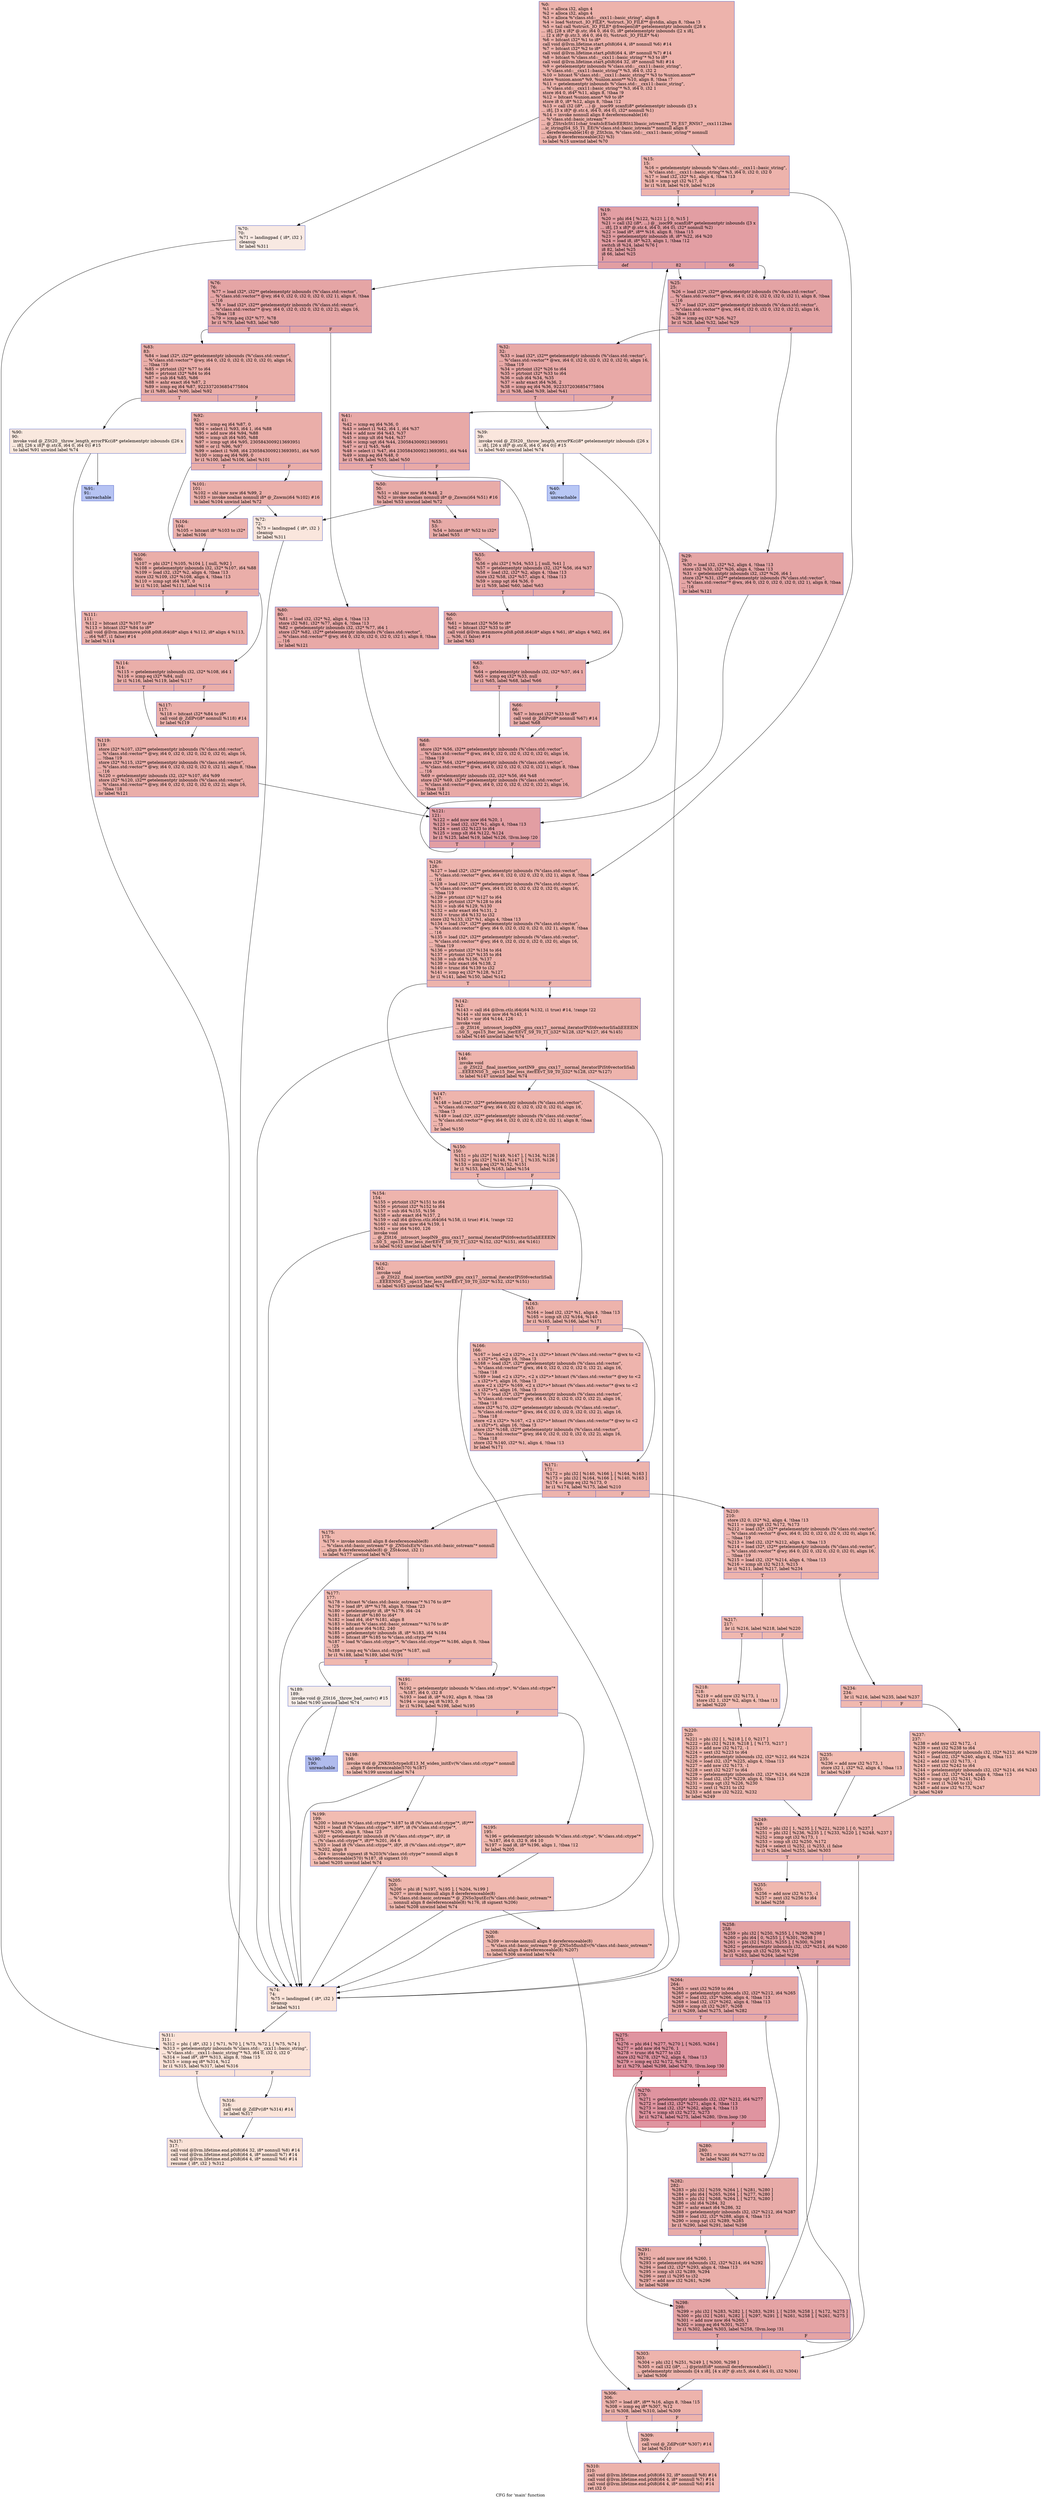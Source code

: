 digraph "CFG for 'main' function" {
	label="CFG for 'main' function";

	Node0x562e4b6e12e0 [shape=record,color="#3d50c3ff", style=filled, fillcolor="#d6524470",label="{%0:\l  %1 = alloca i32, align 4\l  %2 = alloca i32, align 4\l  %3 = alloca %\"class.std::__cxx11::basic_string\", align 8\l  %4 = load %struct._IO_FILE*, %struct._IO_FILE** @stdin, align 8, !tbaa !3\l  %5 = tail call %struct._IO_FILE* @freopen(i8* getelementptr inbounds ([28 x\l... i8], [28 x i8]* @.str, i64 0, i64 0), i8* getelementptr inbounds ([2 x i8],\l... [2 x i8]* @.str.3, i64 0, i64 0), %struct._IO_FILE* %4)\l  %6 = bitcast i32* %1 to i8*\l  call void @llvm.lifetime.start.p0i8(i64 4, i8* nonnull %6) #14\l  %7 = bitcast i32* %2 to i8*\l  call void @llvm.lifetime.start.p0i8(i64 4, i8* nonnull %7) #14\l  %8 = bitcast %\"class.std::__cxx11::basic_string\"* %3 to i8*\l  call void @llvm.lifetime.start.p0i8(i64 32, i8* nonnull %8) #14\l  %9 = getelementptr inbounds %\"class.std::__cxx11::basic_string\",\l... %\"class.std::__cxx11::basic_string\"* %3, i64 0, i32 2\l  %10 = bitcast %\"class.std::__cxx11::basic_string\"* %3 to %union.anon**\l  store %union.anon* %9, %union.anon** %10, align 8, !tbaa !7\l  %11 = getelementptr inbounds %\"class.std::__cxx11::basic_string\",\l... %\"class.std::__cxx11::basic_string\"* %3, i64 0, i32 1\l  store i64 0, i64* %11, align 8, !tbaa !9\l  %12 = bitcast %union.anon* %9 to i8*\l  store i8 0, i8* %12, align 8, !tbaa !12\l  %13 = call i32 (i8*, ...) @__isoc99_scanf(i8* getelementptr inbounds ([3 x\l... i8], [3 x i8]* @.str.4, i64 0, i64 0), i32* nonnull %1)\l  %14 = invoke nonnull align 8 dereferenceable(16)\l... %\"class.std::basic_istream\"*\l... @_ZStrsIcSt11char_traitsIcESaIcEERSt13basic_istreamIT_T0_ES7_RNSt7__cxx1112bas\l...ic_stringIS4_S5_T1_EE(%\"class.std::basic_istream\"* nonnull align 8\l... dereferenceable(16) @_ZSt3cin, %\"class.std::__cxx11::basic_string\"* nonnull\l... align 8 dereferenceable(32) %3)\l          to label %15 unwind label %70\l}"];
	Node0x562e4b6e12e0 -> Node0x562e4b6e3330;
	Node0x562e4b6e12e0 -> Node0x562e4b6e33c0;
	Node0x562e4b6e3330 [shape=record,color="#3d50c3ff", style=filled, fillcolor="#d6524470",label="{%15:\l15:                                               \l  %16 = getelementptr inbounds %\"class.std::__cxx11::basic_string\",\l... %\"class.std::__cxx11::basic_string\"* %3, i64 0, i32 0, i32 0\l  %17 = load i32, i32* %1, align 4, !tbaa !13\l  %18 = icmp sgt i32 %17, 0\l  br i1 %18, label %19, label %126\l|{<s0>T|<s1>F}}"];
	Node0x562e4b6e3330:s0 -> Node0x562e4b6e3810;
	Node0x562e4b6e3330:s1 -> Node0x562e4b6e38a0;
	Node0x562e4b6e3810 [shape=record,color="#3d50c3ff", style=filled, fillcolor="#be242e70",label="{%19:\l19:                                               \l  %20 = phi i64 [ %122, %121 ], [ 0, %15 ]\l  %21 = call i32 (i8*, ...) @__isoc99_scanf(i8* getelementptr inbounds ([3 x\l... i8], [3 x i8]* @.str.4, i64 0, i64 0), i32* nonnull %2)\l  %22 = load i8*, i8** %16, align 8, !tbaa !15\l  %23 = getelementptr inbounds i8, i8* %22, i64 %20\l  %24 = load i8, i8* %23, align 1, !tbaa !12\l  switch i8 %24, label %76 [\l    i8 82, label %25\l    i8 66, label %25\l  ]\l|{<s0>def|<s1>82|<s2>66}}"];
	Node0x562e4b6e3810:s0 -> Node0x562e4b6e44f0;
	Node0x562e4b6e3810:s1 -> Node0x562e4b6e45b0;
	Node0x562e4b6e3810:s2 -> Node0x562e4b6e45b0;
	Node0x562e4b6e45b0 [shape=record,color="#3d50c3ff", style=filled, fillcolor="#c32e3170",label="{%25:\l25:                                               \l  %26 = load i32*, i32** getelementptr inbounds (%\"class.std::vector\",\l... %\"class.std::vector\"* @wx, i64 0, i32 0, i32 0, i32 0, i32 1), align 8, !tbaa\l... !16\l  %27 = load i32*, i32** getelementptr inbounds (%\"class.std::vector\",\l... %\"class.std::vector\"* @wx, i64 0, i32 0, i32 0, i32 0, i32 2), align 16,\l... !tbaa !18\l  %28 = icmp eq i32* %26, %27\l  br i1 %28, label %32, label %29\l|{<s0>T|<s1>F}}"];
	Node0x562e4b6e45b0:s0 -> Node0x562e4b6e4ce0;
	Node0x562e4b6e45b0:s1 -> Node0x562e4b6e4d70;
	Node0x562e4b6e4d70 [shape=record,color="#3d50c3ff", style=filled, fillcolor="#c5333470",label="{%29:\l29:                                               \l  %30 = load i32, i32* %2, align 4, !tbaa !13\l  store i32 %30, i32* %26, align 4, !tbaa !13\l  %31 = getelementptr inbounds i32, i32* %26, i64 1\l  store i32* %31, i32** getelementptr inbounds (%\"class.std::vector\",\l... %\"class.std::vector\"* @wx, i64 0, i32 0, i32 0, i32 0, i32 1), align 8, !tbaa\l... !16\l  br label %121\l}"];
	Node0x562e4b6e4d70 -> Node0x562e4b6e3a10;
	Node0x562e4b6e4ce0 [shape=record,color="#3d50c3ff", style=filled, fillcolor="#ca3b3770",label="{%32:\l32:                                               \l  %33 = load i32*, i32** getelementptr inbounds (%\"class.std::vector\",\l... %\"class.std::vector\"* @wx, i64 0, i32 0, i32 0, i32 0, i32 0), align 16,\l... !tbaa !19\l  %34 = ptrtoint i32* %26 to i64\l  %35 = ptrtoint i32* %33 to i64\l  %36 = sub i64 %34, %35\l  %37 = ashr exact i64 %36, 2\l  %38 = icmp eq i64 %36, 9223372036854775804\l  br i1 %38, label %39, label %41\l|{<s0>T|<s1>F}}"];
	Node0x562e4b6e4ce0:s0 -> Node0x562e4b6e6a30;
	Node0x562e4b6e4ce0:s1 -> Node0x562e4b6e6a80;
	Node0x562e4b6e6a30 [shape=record,color="#3d50c3ff", style=filled, fillcolor="#f3c7b170",label="{%39:\l39:                                               \l  invoke void @_ZSt20__throw_length_errorPKc(i8* getelementptr inbounds ([26 x\l... i8], [26 x i8]* @.str.6, i64 0, i64 0)) #15\l          to label %40 unwind label %74\l}"];
	Node0x562e4b6e6a30 -> Node0x562e4b6e6c40;
	Node0x562e4b6e6a30 -> Node0x562e4b6e6c90;
	Node0x562e4b6e6c40 [shape=record,color="#3d50c3ff", style=filled, fillcolor="#5f7fe870",label="{%40:\l40:                                               \l  unreachable\l}"];
	Node0x562e4b6e6a80 [shape=record,color="#3d50c3ff", style=filled, fillcolor="#ca3b3770",label="{%41:\l41:                                               \l  %42 = icmp eq i64 %36, 0\l  %43 = select i1 %42, i64 1, i64 %37\l  %44 = add nsw i64 %43, %37\l  %45 = icmp ult i64 %44, %37\l  %46 = icmp ugt i64 %44, 2305843009213693951\l  %47 = or i1 %45, %46\l  %48 = select i1 %47, i64 2305843009213693951, i64 %44\l  %49 = icmp eq i64 %48, 0\l  br i1 %49, label %55, label %50\l|{<s0>T|<s1>F}}"];
	Node0x562e4b6e6a80:s0 -> Node0x562e4b6e73f0;
	Node0x562e4b6e6a80:s1 -> Node0x562e4b6e7440;
	Node0x562e4b6e7440 [shape=record,color="#3d50c3ff", style=filled, fillcolor="#cc403a70",label="{%50:\l50:                                               \l  %51 = shl nuw nsw i64 %48, 2\l  %52 = invoke noalias nonnull i8* @_Znwm(i64 %51) #16\l          to label %53 unwind label %72\l}"];
	Node0x562e4b6e7440 -> Node0x562e4b6e75d0;
	Node0x562e4b6e7440 -> Node0x562e4b6e7620;
	Node0x562e4b6e75d0 [shape=record,color="#3d50c3ff", style=filled, fillcolor="#cc403a70",label="{%53:\l53:                                               \l  %54 = bitcast i8* %52 to i32*\l  br label %55\l}"];
	Node0x562e4b6e75d0 -> Node0x562e4b6e73f0;
	Node0x562e4b6e73f0 [shape=record,color="#3d50c3ff", style=filled, fillcolor="#ca3b3770",label="{%55:\l55:                                               \l  %56 = phi i32* [ %54, %53 ], [ null, %41 ]\l  %57 = getelementptr inbounds i32, i32* %56, i64 %37\l  %58 = load i32, i32* %2, align 4, !tbaa !13\l  store i32 %58, i32* %57, align 4, !tbaa !13\l  %59 = icmp sgt i64 %36, 0\l  br i1 %59, label %60, label %63\l|{<s0>T|<s1>F}}"];
	Node0x562e4b6e73f0:s0 -> Node0x562e4b6e7c50;
	Node0x562e4b6e73f0:s1 -> Node0x562e4b6e7ca0;
	Node0x562e4b6e7c50 [shape=record,color="#3d50c3ff", style=filled, fillcolor="#cc403a70",label="{%60:\l60:                                               \l  %61 = bitcast i32* %56 to i8*\l  %62 = bitcast i32* %33 to i8*\l  call void @llvm.memmove.p0i8.p0i8.i64(i8* align 4 %61, i8* align 4 %62, i64\l... %36, i1 false) #14\l  br label %63\l}"];
	Node0x562e4b6e7c50 -> Node0x562e4b6e7ca0;
	Node0x562e4b6e7ca0 [shape=record,color="#3d50c3ff", style=filled, fillcolor="#ca3b3770",label="{%63:\l63:                                               \l  %64 = getelementptr inbounds i32, i32* %57, i64 1\l  %65 = icmp eq i32* %33, null\l  br i1 %65, label %68, label %66\l|{<s0>T|<s1>F}}"];
	Node0x562e4b6e7ca0:s0 -> Node0x562e4b6e8360;
	Node0x562e4b6e7ca0:s1 -> Node0x562e4b6e83b0;
	Node0x562e4b6e83b0 [shape=record,color="#3d50c3ff", style=filled, fillcolor="#cc403a70",label="{%66:\l66:                                               \l  %67 = bitcast i32* %33 to i8*\l  call void @_ZdlPv(i8* nonnull %67) #14\l  br label %68\l}"];
	Node0x562e4b6e83b0 -> Node0x562e4b6e8360;
	Node0x562e4b6e8360 [shape=record,color="#3d50c3ff", style=filled, fillcolor="#ca3b3770",label="{%68:\l68:                                               \l  store i32* %56, i32** getelementptr inbounds (%\"class.std::vector\",\l... %\"class.std::vector\"* @wx, i64 0, i32 0, i32 0, i32 0, i32 0), align 16,\l... !tbaa !19\l  store i32* %64, i32** getelementptr inbounds (%\"class.std::vector\",\l... %\"class.std::vector\"* @wx, i64 0, i32 0, i32 0, i32 0, i32 1), align 8, !tbaa\l... !16\l  %69 = getelementptr inbounds i32, i32* %56, i64 %48\l  store i32* %69, i32** getelementptr inbounds (%\"class.std::vector\",\l... %\"class.std::vector\"* @wx, i64 0, i32 0, i32 0, i32 0, i32 2), align 16,\l... !tbaa !18\l  br label %121\l}"];
	Node0x562e4b6e8360 -> Node0x562e4b6e3a10;
	Node0x562e4b6e33c0 [shape=record,color="#3d50c3ff", style=filled, fillcolor="#efcebd70",label="{%70:\l70:                                               \l  %71 = landingpad \{ i8*, i32 \}\l          cleanup\l  br label %311\l}"];
	Node0x562e4b6e33c0 -> Node0x562e4b6e8fe0;
	Node0x562e4b6e7620 [shape=record,color="#3d50c3ff", style=filled, fillcolor="#f3c7b170",label="{%72:\l72:                                               \l  %73 = landingpad \{ i8*, i32 \}\l          cleanup\l  br label %311\l}"];
	Node0x562e4b6e7620 -> Node0x562e4b6e8fe0;
	Node0x562e4b6e6c90 [shape=record,color="#3d50c3ff", style=filled, fillcolor="#f6bfa670",label="{%74:\l74:                                               \l  %75 = landingpad \{ i8*, i32 \}\l          cleanup\l  br label %311\l}"];
	Node0x562e4b6e6c90 -> Node0x562e4b6e8fe0;
	Node0x562e4b6e44f0 [shape=record,color="#3d50c3ff", style=filled, fillcolor="#c5333470",label="{%76:\l76:                                               \l  %77 = load i32*, i32** getelementptr inbounds (%\"class.std::vector\",\l... %\"class.std::vector\"* @wy, i64 0, i32 0, i32 0, i32 0, i32 1), align 8, !tbaa\l... !16\l  %78 = load i32*, i32** getelementptr inbounds (%\"class.std::vector\",\l... %\"class.std::vector\"* @wy, i64 0, i32 0, i32 0, i32 0, i32 2), align 16,\l... !tbaa !18\l  %79 = icmp eq i32* %77, %78\l  br i1 %79, label %83, label %80\l|{<s0>T|<s1>F}}"];
	Node0x562e4b6e44f0:s0 -> Node0x562e4b6e95b0;
	Node0x562e4b6e44f0:s1 -> Node0x562e4b6e9600;
	Node0x562e4b6e9600 [shape=record,color="#3d50c3ff", style=filled, fillcolor="#ca3b3770",label="{%80:\l80:                                               \l  %81 = load i32, i32* %2, align 4, !tbaa !13\l  store i32 %81, i32* %77, align 4, !tbaa !13\l  %82 = getelementptr inbounds i32, i32* %77, i64 1\l  store i32* %82, i32** getelementptr inbounds (%\"class.std::vector\",\l... %\"class.std::vector\"* @wy, i64 0, i32 0, i32 0, i32 0, i32 1), align 8, !tbaa\l... !16\l  br label %121\l}"];
	Node0x562e4b6e9600 -> Node0x562e4b6e3a10;
	Node0x562e4b6e95b0 [shape=record,color="#3d50c3ff", style=filled, fillcolor="#d0473d70",label="{%83:\l83:                                               \l  %84 = load i32*, i32** getelementptr inbounds (%\"class.std::vector\",\l... %\"class.std::vector\"* @wy, i64 0, i32 0, i32 0, i32 0, i32 0), align 16,\l... !tbaa !19\l  %85 = ptrtoint i32* %77 to i64\l  %86 = ptrtoint i32* %84 to i64\l  %87 = sub i64 %85, %86\l  %88 = ashr exact i64 %87, 2\l  %89 = icmp eq i64 %87, 9223372036854775804\l  br i1 %89, label %90, label %92\l|{<s0>T|<s1>F}}"];
	Node0x562e4b6e95b0:s0 -> Node0x562e4b6e9db0;
	Node0x562e4b6e95b0:s1 -> Node0x562e4b6e9e00;
	Node0x562e4b6e9db0 [shape=record,color="#3d50c3ff", style=filled, fillcolor="#f2cab570",label="{%90:\l90:                                               \l  invoke void @_ZSt20__throw_length_errorPKc(i8* getelementptr inbounds ([26 x\l... i8], [26 x i8]* @.str.6, i64 0, i64 0)) #15\l          to label %91 unwind label %74\l}"];
	Node0x562e4b6e9db0 -> Node0x562e4b6e9f00;
	Node0x562e4b6e9db0 -> Node0x562e4b6e6c90;
	Node0x562e4b6e9f00 [shape=record,color="#3d50c3ff", style=filled, fillcolor="#5977e370",label="{%91:\l91:                                               \l  unreachable\l}"];
	Node0x562e4b6e9e00 [shape=record,color="#3d50c3ff", style=filled, fillcolor="#d0473d70",label="{%92:\l92:                                               \l  %93 = icmp eq i64 %87, 0\l  %94 = select i1 %93, i64 1, i64 %88\l  %95 = add nsw i64 %94, %88\l  %96 = icmp ult i64 %95, %88\l  %97 = icmp ugt i64 %95, 2305843009213693951\l  %98 = or i1 %96, %97\l  %99 = select i1 %98, i64 2305843009213693951, i64 %95\l  %100 = icmp eq i64 %99, 0\l  br i1 %100, label %106, label %101\l|{<s0>T|<s1>F}}"];
	Node0x562e4b6e9e00:s0 -> Node0x562e4b6ea500;
	Node0x562e4b6e9e00:s1 -> Node0x562e4b6ea550;
	Node0x562e4b6ea550 [shape=record,color="#3d50c3ff", style=filled, fillcolor="#d24b4070",label="{%101:\l101:                                              \l  %102 = shl nuw nsw i64 %99, 2\l  %103 = invoke noalias nonnull i8* @_Znwm(i64 %102) #16\l          to label %104 unwind label %72\l}"];
	Node0x562e4b6ea550 -> Node0x562e4b6ea6e0;
	Node0x562e4b6ea550 -> Node0x562e4b6e7620;
	Node0x562e4b6ea6e0 [shape=record,color="#3d50c3ff", style=filled, fillcolor="#d24b4070",label="{%104:\l104:                                              \l  %105 = bitcast i8* %103 to i32*\l  br label %106\l}"];
	Node0x562e4b6ea6e0 -> Node0x562e4b6ea500;
	Node0x562e4b6ea500 [shape=record,color="#3d50c3ff", style=filled, fillcolor="#d0473d70",label="{%106:\l106:                                              \l  %107 = phi i32* [ %105, %104 ], [ null, %92 ]\l  %108 = getelementptr inbounds i32, i32* %107, i64 %88\l  %109 = load i32, i32* %2, align 4, !tbaa !13\l  store i32 %109, i32* %108, align 4, !tbaa !13\l  %110 = icmp sgt i64 %87, 0\l  br i1 %110, label %111, label %114\l|{<s0>T|<s1>F}}"];
	Node0x562e4b6ea500:s0 -> Node0x562e4b6eab60;
	Node0x562e4b6ea500:s1 -> Node0x562e4b6eabb0;
	Node0x562e4b6eab60 [shape=record,color="#3d50c3ff", style=filled, fillcolor="#d24b4070",label="{%111:\l111:                                              \l  %112 = bitcast i32* %107 to i8*\l  %113 = bitcast i32* %84 to i8*\l  call void @llvm.memmove.p0i8.p0i8.i64(i8* align 4 %112, i8* align 4 %113,\l... i64 %87, i1 false) #14\l  br label %114\l}"];
	Node0x562e4b6eab60 -> Node0x562e4b6eabb0;
	Node0x562e4b6eabb0 [shape=record,color="#3d50c3ff", style=filled, fillcolor="#d0473d70",label="{%114:\l114:                                              \l  %115 = getelementptr inbounds i32, i32* %108, i64 1\l  %116 = icmp eq i32* %84, null\l  br i1 %116, label %119, label %117\l|{<s0>T|<s1>F}}"];
	Node0x562e4b6eabb0:s0 -> Node0x562e4b6eb0c0;
	Node0x562e4b6eabb0:s1 -> Node0x562e4b6eb110;
	Node0x562e4b6eb110 [shape=record,color="#3d50c3ff", style=filled, fillcolor="#d24b4070",label="{%117:\l117:                                              \l  %118 = bitcast i32* %84 to i8*\l  call void @_ZdlPv(i8* nonnull %118) #14\l  br label %119\l}"];
	Node0x562e4b6eb110 -> Node0x562e4b6eb0c0;
	Node0x562e4b6eb0c0 [shape=record,color="#3d50c3ff", style=filled, fillcolor="#d0473d70",label="{%119:\l119:                                              \l  store i32* %107, i32** getelementptr inbounds (%\"class.std::vector\",\l... %\"class.std::vector\"* @wy, i64 0, i32 0, i32 0, i32 0, i32 0), align 16,\l... !tbaa !19\l  store i32* %115, i32** getelementptr inbounds (%\"class.std::vector\",\l... %\"class.std::vector\"* @wy, i64 0, i32 0, i32 0, i32 0, i32 1), align 8, !tbaa\l... !16\l  %120 = getelementptr inbounds i32, i32* %107, i64 %99\l  store i32* %120, i32** getelementptr inbounds (%\"class.std::vector\",\l... %\"class.std::vector\"* @wy, i64 0, i32 0, i32 0, i32 0, i32 2), align 16,\l... !tbaa !18\l  br label %121\l}"];
	Node0x562e4b6eb0c0 -> Node0x562e4b6e3a10;
	Node0x562e4b6e3a10 [shape=record,color="#3d50c3ff", style=filled, fillcolor="#be242e70",label="{%121:\l121:                                              \l  %122 = add nuw nsw i64 %20, 1\l  %123 = load i32, i32* %1, align 4, !tbaa !13\l  %124 = sext i32 %123 to i64\l  %125 = icmp slt i64 %122, %124\l  br i1 %125, label %19, label %126, !llvm.loop !20\l|{<s0>T|<s1>F}}"];
	Node0x562e4b6e3a10:s0 -> Node0x562e4b6e3810;
	Node0x562e4b6e3a10:s1 -> Node0x562e4b6e38a0;
	Node0x562e4b6e38a0 [shape=record,color="#3d50c3ff", style=filled, fillcolor="#d6524470",label="{%126:\l126:                                              \l  %127 = load i32*, i32** getelementptr inbounds (%\"class.std::vector\",\l... %\"class.std::vector\"* @wx, i64 0, i32 0, i32 0, i32 0, i32 1), align 8, !tbaa\l... !16\l  %128 = load i32*, i32** getelementptr inbounds (%\"class.std::vector\",\l... %\"class.std::vector\"* @wx, i64 0, i32 0, i32 0, i32 0, i32 0), align 16,\l... !tbaa !19\l  %129 = ptrtoint i32* %127 to i64\l  %130 = ptrtoint i32* %128 to i64\l  %131 = sub i64 %129, %130\l  %132 = ashr exact i64 %131, 2\l  %133 = trunc i64 %132 to i32\l  store i32 %133, i32* %1, align 4, !tbaa !13\l  %134 = load i32*, i32** getelementptr inbounds (%\"class.std::vector\",\l... %\"class.std::vector\"* @wy, i64 0, i32 0, i32 0, i32 0, i32 1), align 8, !tbaa\l... !16\l  %135 = load i32*, i32** getelementptr inbounds (%\"class.std::vector\",\l... %\"class.std::vector\"* @wy, i64 0, i32 0, i32 0, i32 0, i32 0), align 16,\l... !tbaa !19\l  %136 = ptrtoint i32* %134 to i64\l  %137 = ptrtoint i32* %135 to i64\l  %138 = sub i64 %136, %137\l  %139 = lshr exact i64 %138, 2\l  %140 = trunc i64 %139 to i32\l  %141 = icmp eq i32* %128, %127\l  br i1 %141, label %150, label %142\l|{<s0>T|<s1>F}}"];
	Node0x562e4b6e38a0:s0 -> Node0x562e4b6ec9a0;
	Node0x562e4b6e38a0:s1 -> Node0x562e4b6ec9f0;
	Node0x562e4b6ec9f0 [shape=record,color="#3d50c3ff", style=filled, fillcolor="#d8564670",label="{%142:\l142:                                              \l  %143 = call i64 @llvm.ctlz.i64(i64 %132, i1 true) #14, !range !22\l  %144 = shl nuw nsw i64 %143, 1\l  %145 = xor i64 %144, 126\l  invoke void\l... @_ZSt16__introsort_loopIN9__gnu_cxx17__normal_iteratorIPiSt6vectorIiSaIiEEEElN\l...S0_5__ops15_Iter_less_iterEEvT_S9_T0_T1_(i32* %128, i32* %127, i64 %145)\l          to label %146 unwind label %74\l}"];
	Node0x562e4b6ec9f0 -> Node0x562e4b6ecf70;
	Node0x562e4b6ec9f0 -> Node0x562e4b6e6c90;
	Node0x562e4b6ecf70 [shape=record,color="#3d50c3ff", style=filled, fillcolor="#d8564670",label="{%146:\l146:                                              \l  invoke void\l... @_ZSt22__final_insertion_sortIN9__gnu_cxx17__normal_iteratorIPiSt6vectorIiSaIi\l...EEEENS0_5__ops15_Iter_less_iterEEvT_S9_T0_(i32* %128, i32* %127)\l          to label %147 unwind label %74\l}"];
	Node0x562e4b6ecf70 -> Node0x562e4b6ed2f0;
	Node0x562e4b6ecf70 -> Node0x562e4b6e6c90;
	Node0x562e4b6ed2f0 [shape=record,color="#3d50c3ff", style=filled, fillcolor="#d8564670",label="{%147:\l147:                                              \l  %148 = load i32*, i32** getelementptr inbounds (%\"class.std::vector\",\l... %\"class.std::vector\"* @wy, i64 0, i32 0, i32 0, i32 0, i32 0), align 16,\l... !tbaa !3\l  %149 = load i32*, i32** getelementptr inbounds (%\"class.std::vector\",\l... %\"class.std::vector\"* @wy, i64 0, i32 0, i32 0, i32 0, i32 1), align 8, !tbaa\l... !3\l  br label %150\l}"];
	Node0x562e4b6ed2f0 -> Node0x562e4b6ec9a0;
	Node0x562e4b6ec9a0 [shape=record,color="#3d50c3ff", style=filled, fillcolor="#d6524470",label="{%150:\l150:                                              \l  %151 = phi i32* [ %149, %147 ], [ %134, %126 ]\l  %152 = phi i32* [ %148, %147 ], [ %135, %126 ]\l  %153 = icmp eq i32* %152, %151\l  br i1 %153, label %163, label %154\l|{<s0>T|<s1>F}}"];
	Node0x562e4b6ec9a0:s0 -> Node0x562e4b6edf80;
	Node0x562e4b6ec9a0:s1 -> Node0x562e4b6edfd0;
	Node0x562e4b6edfd0 [shape=record,color="#3d50c3ff", style=filled, fillcolor="#d8564670",label="{%154:\l154:                                              \l  %155 = ptrtoint i32* %151 to i64\l  %156 = ptrtoint i32* %152 to i64\l  %157 = sub i64 %155, %156\l  %158 = ashr exact i64 %157, 2\l  %159 = call i64 @llvm.ctlz.i64(i64 %158, i1 true) #14, !range !22\l  %160 = shl nuw nsw i64 %159, 1\l  %161 = xor i64 %160, 126\l  invoke void\l... @_ZSt16__introsort_loopIN9__gnu_cxx17__normal_iteratorIPiSt6vectorIiSaIiEEEElN\l...S0_5__ops15_Iter_less_iterEEvT_S9_T0_T1_(i32* %152, i32* %151, i64 %161)\l          to label %162 unwind label %74\l}"];
	Node0x562e4b6edfd0 -> Node0x562e4b6eeb30;
	Node0x562e4b6edfd0 -> Node0x562e4b6e6c90;
	Node0x562e4b6eeb30 [shape=record,color="#3d50c3ff", style=filled, fillcolor="#d8564670",label="{%162:\l162:                                              \l  invoke void\l... @_ZSt22__final_insertion_sortIN9__gnu_cxx17__normal_iteratorIPiSt6vectorIiSaIi\l...EEEENS0_5__ops15_Iter_less_iterEEvT_S9_T0_(i32* %152, i32* %151)\l          to label %163 unwind label %74\l}"];
	Node0x562e4b6eeb30 -> Node0x562e4b6edf80;
	Node0x562e4b6eeb30 -> Node0x562e4b6e6c90;
	Node0x562e4b6edf80 [shape=record,color="#3d50c3ff", style=filled, fillcolor="#d6524470",label="{%163:\l163:                                              \l  %164 = load i32, i32* %1, align 4, !tbaa !13\l  %165 = icmp slt i32 %164, %140\l  br i1 %165, label %166, label %171\l|{<s0>T|<s1>F}}"];
	Node0x562e4b6edf80:s0 -> Node0x562e4b6eeff0;
	Node0x562e4b6edf80:s1 -> Node0x562e4b6ef040;
	Node0x562e4b6eeff0 [shape=record,color="#3d50c3ff", style=filled, fillcolor="#d8564670",label="{%166:\l166:                                              \l  %167 = load \<2 x i32*\>, \<2 x i32*\>* bitcast (%\"class.std::vector\"* @wx to \<2\l... x i32*\>*), align 16, !tbaa !3\l  %168 = load i32*, i32** getelementptr inbounds (%\"class.std::vector\",\l... %\"class.std::vector\"* @wx, i64 0, i32 0, i32 0, i32 0, i32 2), align 16,\l... !tbaa !18\l  %169 = load \<2 x i32*\>, \<2 x i32*\>* bitcast (%\"class.std::vector\"* @wy to \<2\l... x i32*\>*), align 16, !tbaa !3\l  store \<2 x i32*\> %169, \<2 x i32*\>* bitcast (%\"class.std::vector\"* @wx to \<2\l... x i32*\>*), align 16, !tbaa !3\l  %170 = load i32*, i32** getelementptr inbounds (%\"class.std::vector\",\l... %\"class.std::vector\"* @wy, i64 0, i32 0, i32 0, i32 0, i32 2), align 16,\l... !tbaa !18\l  store i32* %170, i32** getelementptr inbounds (%\"class.std::vector\",\l... %\"class.std::vector\"* @wx, i64 0, i32 0, i32 0, i32 0, i32 2), align 16,\l... !tbaa !18\l  store \<2 x i32*\> %167, \<2 x i32*\>* bitcast (%\"class.std::vector\"* @wy to \<2\l... x i32*\>*), align 16, !tbaa !3\l  store i32* %168, i32** getelementptr inbounds (%\"class.std::vector\",\l... %\"class.std::vector\"* @wy, i64 0, i32 0, i32 0, i32 0, i32 2), align 16,\l... !tbaa !18\l  store i32 %140, i32* %1, align 4, !tbaa !13\l  br label %171\l}"];
	Node0x562e4b6eeff0 -> Node0x562e4b6ef040;
	Node0x562e4b6ef040 [shape=record,color="#3d50c3ff", style=filled, fillcolor="#d6524470",label="{%171:\l171:                                              \l  %172 = phi i32 [ %140, %166 ], [ %164, %163 ]\l  %173 = phi i32 [ %164, %166 ], [ %140, %163 ]\l  %174 = icmp eq i32 %173, 0\l  br i1 %174, label %175, label %210\l|{<s0>T|<s1>F}}"];
	Node0x562e4b6ef040:s0 -> Node0x562e4b6e0540;
	Node0x562e4b6ef040:s1 -> Node0x562e4b6e0590;
	Node0x562e4b6e0540 [shape=record,color="#3d50c3ff", style=filled, fillcolor="#dc5d4a70",label="{%175:\l175:                                              \l  %176 = invoke nonnull align 8 dereferenceable(8)\l... %\"class.std::basic_ostream\"* @_ZNSolsEi(%\"class.std::basic_ostream\"* nonnull\l... align 8 dereferenceable(8) @_ZSt4cout, i32 1)\l          to label %177 unwind label %74\l}"];
	Node0x562e4b6e0540 -> Node0x562e4b6e06e0;
	Node0x562e4b6e0540 -> Node0x562e4b6e6c90;
	Node0x562e4b6e06e0 [shape=record,color="#3d50c3ff", style=filled, fillcolor="#dc5d4a70",label="{%177:\l177:                                              \l  %178 = bitcast %\"class.std::basic_ostream\"* %176 to i8**\l  %179 = load i8*, i8** %178, align 8, !tbaa !23\l  %180 = getelementptr i8, i8* %179, i64 -24\l  %181 = bitcast i8* %180 to i64*\l  %182 = load i64, i64* %181, align 8\l  %183 = bitcast %\"class.std::basic_ostream\"* %176 to i8*\l  %184 = add nsw i64 %182, 240\l  %185 = getelementptr inbounds i8, i8* %183, i64 %184\l  %186 = bitcast i8* %185 to %\"class.std::ctype\"**\l  %187 = load %\"class.std::ctype\"*, %\"class.std::ctype\"** %186, align 8, !tbaa\l... !25\l  %188 = icmp eq %\"class.std::ctype\"* %187, null\l  br i1 %188, label %189, label %191\l|{<s0>T|<s1>F}}"];
	Node0x562e4b6e06e0:s0 -> Node0x562e4b6f1330;
	Node0x562e4b6e06e0:s1 -> Node0x562e4b6f13c0;
	Node0x562e4b6f1330 [shape=record,color="#3d50c3ff", style=filled, fillcolor="#ead5c970",label="{%189:\l189:                                              \l  invoke void @_ZSt16__throw_bad_castv() #15\l          to label %190 unwind label %74\l}"];
	Node0x562e4b6f1330 -> Node0x562e4b6f1550;
	Node0x562e4b6f1330 -> Node0x562e4b6e6c90;
	Node0x562e4b6f1550 [shape=record,color="#3d50c3ff", style=filled, fillcolor="#4c66d670",label="{%190:\l190:                                              \l  unreachable\l}"];
	Node0x562e4b6f13c0 [shape=record,color="#3d50c3ff", style=filled, fillcolor="#dc5d4a70",label="{%191:\l191:                                              \l  %192 = getelementptr inbounds %\"class.std::ctype\", %\"class.std::ctype\"*\l... %187, i64 0, i32 8\l  %193 = load i8, i8* %192, align 8, !tbaa !28\l  %194 = icmp eq i8 %193, 0\l  br i1 %194, label %198, label %195\l|{<s0>T|<s1>F}}"];
	Node0x562e4b6f13c0:s0 -> Node0x562e4b6f1aa0;
	Node0x562e4b6f13c0:s1 -> Node0x562e4b6f1b30;
	Node0x562e4b6f1b30 [shape=record,color="#3d50c3ff", style=filled, fillcolor="#de614d70",label="{%195:\l195:                                              \l  %196 = getelementptr inbounds %\"class.std::ctype\", %\"class.std::ctype\"*\l... %187, i64 0, i32 9, i64 10\l  %197 = load i8, i8* %196, align 1, !tbaa !12\l  br label %205\l}"];
	Node0x562e4b6f1b30 -> Node0x562e4b6f1d40;
	Node0x562e4b6f1aa0 [shape=record,color="#3d50c3ff", style=filled, fillcolor="#e1675170",label="{%198:\l198:                                              \l  invoke void @_ZNKSt5ctypeIcE13_M_widen_initEv(%\"class.std::ctype\"* nonnull\l... align 8 dereferenceable(570) %187)\l          to label %199 unwind label %74\l}"];
	Node0x562e4b6f1aa0 -> Node0x562e4b6f1e80;
	Node0x562e4b6f1aa0 -> Node0x562e4b6e6c90;
	Node0x562e4b6f1e80 [shape=record,color="#3d50c3ff", style=filled, fillcolor="#e1675170",label="{%199:\l199:                                              \l  %200 = bitcast %\"class.std::ctype\"* %187 to i8 (%\"class.std::ctype\"*, i8)***\l  %201 = load i8 (%\"class.std::ctype\"*, i8)**, i8 (%\"class.std::ctype\"*,\l... i8)*** %200, align 8, !tbaa !23\l  %202 = getelementptr inbounds i8 (%\"class.std::ctype\"*, i8)*, i8\l... (%\"class.std::ctype\"*, i8)** %201, i64 6\l  %203 = load i8 (%\"class.std::ctype\"*, i8)*, i8 (%\"class.std::ctype\"*, i8)**\l... %202, align 8\l  %204 = invoke signext i8 %203(%\"class.std::ctype\"* nonnull align 8\l... dereferenceable(570) %187, i8 signext 10)\l          to label %205 unwind label %74\l}"];
	Node0x562e4b6f1e80 -> Node0x562e4b6f1d40;
	Node0x562e4b6f1e80 -> Node0x562e4b6e6c90;
	Node0x562e4b6f1d40 [shape=record,color="#3d50c3ff", style=filled, fillcolor="#dc5d4a70",label="{%205:\l205:                                              \l  %206 = phi i8 [ %197, %195 ], [ %204, %199 ]\l  %207 = invoke nonnull align 8 dereferenceable(8)\l... %\"class.std::basic_ostream\"* @_ZNSo3putEc(%\"class.std::basic_ostream\"*\l... nonnull align 8 dereferenceable(8) %176, i8 signext %206)\l          to label %208 unwind label %74\l}"];
	Node0x562e4b6f1d40 -> Node0x562e4b6f2bc0;
	Node0x562e4b6f1d40 -> Node0x562e4b6e6c90;
	Node0x562e4b6f2bc0 [shape=record,color="#3d50c3ff", style=filled, fillcolor="#dc5d4a70",label="{%208:\l208:                                              \l  %209 = invoke nonnull align 8 dereferenceable(8)\l... %\"class.std::basic_ostream\"* @_ZNSo5flushEv(%\"class.std::basic_ostream\"*\l... nonnull align 8 dereferenceable(8) %207)\l          to label %306 unwind label %74\l}"];
	Node0x562e4b6f2bc0 -> Node0x562e4b6f2e80;
	Node0x562e4b6f2bc0 -> Node0x562e4b6e6c90;
	Node0x562e4b6e0590 [shape=record,color="#3d50c3ff", style=filled, fillcolor="#d8564670",label="{%210:\l210:                                              \l  store i32 0, i32* %2, align 4, !tbaa !13\l  %211 = icmp sgt i32 %172, %173\l  %212 = load i32*, i32** getelementptr inbounds (%\"class.std::vector\",\l... %\"class.std::vector\"* @wx, i64 0, i32 0, i32 0, i32 0, i32 0), align 16,\l... !tbaa !19\l  %213 = load i32, i32* %212, align 4, !tbaa !13\l  %214 = load i32*, i32** getelementptr inbounds (%\"class.std::vector\",\l... %\"class.std::vector\"* @wy, i64 0, i32 0, i32 0, i32 0, i32 0), align 16,\l... !tbaa !19\l  %215 = load i32, i32* %214, align 4, !tbaa !13\l  %216 = icmp slt i32 %213, %215\l  br i1 %211, label %217, label %234\l|{<s0>T|<s1>F}}"];
	Node0x562e4b6e0590:s0 -> Node0x562e4b6f3490;
	Node0x562e4b6e0590:s1 -> Node0x562e4b6f34e0;
	Node0x562e4b6f3490 [shape=record,color="#3d50c3ff", style=filled, fillcolor="#dc5d4a70",label="{%217:\l217:                                              \l  br i1 %216, label %218, label %220\l|{<s0>T|<s1>F}}"];
	Node0x562e4b6f3490:s0 -> Node0x562e4b6f3620;
	Node0x562e4b6f3490:s1 -> Node0x562e4b6f3670;
	Node0x562e4b6f3620 [shape=record,color="#3d50c3ff", style=filled, fillcolor="#e1675170",label="{%218:\l218:                                              \l  %219 = add nsw i32 %173, 1\l  store i32 1, i32* %2, align 4, !tbaa !13\l  br label %220\l}"];
	Node0x562e4b6f3620 -> Node0x562e4b6f3670;
	Node0x562e4b6f3670 [shape=record,color="#3d50c3ff", style=filled, fillcolor="#dc5d4a70",label="{%220:\l220:                                              \l  %221 = phi i32 [ 1, %218 ], [ 0, %217 ]\l  %222 = phi i32 [ %219, %218 ], [ %173, %217 ]\l  %223 = add nsw i32 %172, -1\l  %224 = sext i32 %223 to i64\l  %225 = getelementptr inbounds i32, i32* %212, i64 %224\l  %226 = load i32, i32* %225, align 4, !tbaa !13\l  %227 = add nsw i32 %173, -1\l  %228 = sext i32 %227 to i64\l  %229 = getelementptr inbounds i32, i32* %214, i64 %228\l  %230 = load i32, i32* %229, align 4, !tbaa !13\l  %231 = icmp sgt i32 %226, %230\l  %232 = zext i1 %231 to i32\l  %233 = add nsw i32 %222, %232\l  br label %249\l}"];
	Node0x562e4b6f3670 -> Node0x562e4b6f4080;
	Node0x562e4b6f34e0 [shape=record,color="#3d50c3ff", style=filled, fillcolor="#dc5d4a70",label="{%234:\l234:                                              \l  br i1 %216, label %235, label %237\l|{<s0>T|<s1>F}}"];
	Node0x562e4b6f34e0:s0 -> Node0x562e4b6f4140;
	Node0x562e4b6f34e0:s1 -> Node0x562e4b6f4190;
	Node0x562e4b6f4140 [shape=record,color="#3d50c3ff", style=filled, fillcolor="#e1675170",label="{%235:\l235:                                              \l  %236 = add nsw i32 %173, 1\l  store i32 1, i32* %2, align 4, !tbaa !13\l  br label %249\l}"];
	Node0x562e4b6f4140 -> Node0x562e4b6f4080;
	Node0x562e4b6f4190 [shape=record,color="#3d50c3ff", style=filled, fillcolor="#e1675170",label="{%237:\l237:                                              \l  %238 = add nsw i32 %172, -1\l  %239 = sext i32 %238 to i64\l  %240 = getelementptr inbounds i32, i32* %212, i64 %239\l  %241 = load i32, i32* %240, align 4, !tbaa !13\l  %242 = add nsw i32 %173, -1\l  %243 = sext i32 %242 to i64\l  %244 = getelementptr inbounds i32, i32* %214, i64 %243\l  %245 = load i32, i32* %244, align 4, !tbaa !13\l  %246 = icmp sgt i32 %241, %245\l  %247 = zext i1 %246 to i32\l  %248 = add nsw i32 %173, %247\l  br label %249\l}"];
	Node0x562e4b6f4190 -> Node0x562e4b6f4080;
	Node0x562e4b6f4080 [shape=record,color="#3d50c3ff", style=filled, fillcolor="#d8564670",label="{%249:\l249:                                              \l  %250 = phi i32 [ 1, %235 ], [ %221, %220 ], [ 0, %237 ]\l  %251 = phi i32 [ %236, %235 ], [ %233, %220 ], [ %248, %237 ]\l  %252 = icmp sgt i32 %173, 1\l  %253 = icmp slt i32 %250, %172\l  %254 = select i1 %252, i1 %253, i1 false\l  br i1 %254, label %255, label %303\l|{<s0>T|<s1>F}}"];
	Node0x562e4b6f4080:s0 -> Node0x562e4b6f4db0;
	Node0x562e4b6f4080:s1 -> Node0x562e4b6f4e00;
	Node0x562e4b6f4db0 [shape=record,color="#3d50c3ff", style=filled, fillcolor="#dc5d4a70",label="{%255:\l255:                                              \l  %256 = add nsw i32 %173, -1\l  %257 = zext i32 %256 to i64\l  br label %258\l}"];
	Node0x562e4b6f4db0 -> Node0x562e4b6ebb20;
	Node0x562e4b6ebb20 [shape=record,color="#3d50c3ff", style=filled, fillcolor="#c32e3170",label="{%258:\l258:                                              \l  %259 = phi i32 [ %250, %255 ], [ %299, %298 ]\l  %260 = phi i64 [ 0, %255 ], [ %301, %298 ]\l  %261 = phi i32 [ %251, %255 ], [ %300, %298 ]\l  %262 = getelementptr inbounds i32, i32* %214, i64 %260\l  %263 = icmp slt i32 %259, %172\l  br i1 %263, label %264, label %298\l|{<s0>T|<s1>F}}"];
	Node0x562e4b6ebb20:s0 -> Node0x562e4b6ec080;
	Node0x562e4b6ebb20:s1 -> Node0x562e4b6ebc10;
	Node0x562e4b6ec080 [shape=record,color="#3d50c3ff", style=filled, fillcolor="#ca3b3770",label="{%264:\l264:                                              \l  %265 = sext i32 %259 to i64\l  %266 = getelementptr inbounds i32, i32* %212, i64 %265\l  %267 = load i32, i32* %266, align 4, !tbaa !13\l  %268 = load i32, i32* %262, align 4, !tbaa !13\l  %269 = icmp slt i32 %267, %268\l  br i1 %269, label %275, label %282\l|{<s0>T|<s1>F}}"];
	Node0x562e4b6ec080:s0 -> Node0x562e4b6f6140;
	Node0x562e4b6ec080:s1 -> Node0x562e4b6f6190;
	Node0x562e4b6f62d0 [shape=record,color="#b70d28ff", style=filled, fillcolor="#b70d2870",label="{%270:\l270:                                              \l  %271 = getelementptr inbounds i32, i32* %212, i64 %277\l  %272 = load i32, i32* %271, align 4, !tbaa !13\l  %273 = load i32, i32* %262, align 4, !tbaa !13\l  %274 = icmp slt i32 %272, %273\l  br i1 %274, label %275, label %280, !llvm.loop !30\l|{<s0>T|<s1>F}}"];
	Node0x562e4b6f62d0:s0 -> Node0x562e4b6f6140;
	Node0x562e4b6f62d0:s1 -> Node0x562e4b6f65a0;
	Node0x562e4b6f6140 [shape=record,color="#b70d28ff", style=filled, fillcolor="#b70d2870",label="{%275:\l275:                                              \l  %276 = phi i64 [ %277, %270 ], [ %265, %264 ]\l  %277 = add nsw i64 %276, 1\l  %278 = trunc i64 %277 to i32\l  store i32 %278, i32* %2, align 4, !tbaa !13\l  %279 = icmp eq i32 %172, %278\l  br i1 %279, label %298, label %270, !llvm.loop !30\l|{<s0>T|<s1>F}}"];
	Node0x562e4b6f6140:s0 -> Node0x562e4b6ebc10;
	Node0x562e4b6f6140:s1 -> Node0x562e4b6f62d0;
	Node0x562e4b6f65a0 [shape=record,color="#3d50c3ff", style=filled, fillcolor="#d24b4070",label="{%280:\l280:                                              \l  %281 = trunc i64 %277 to i32\l  br label %282\l}"];
	Node0x562e4b6f65a0 -> Node0x562e4b6f6190;
	Node0x562e4b6f6190 [shape=record,color="#3d50c3ff", style=filled, fillcolor="#cc403a70",label="{%282:\l282:                                              \l  %283 = phi i32 [ %259, %264 ], [ %281, %280 ]\l  %284 = phi i64 [ %265, %264 ], [ %277, %280 ]\l  %285 = phi i32 [ %268, %264 ], [ %273, %280 ]\l  %286 = shl i64 %284, 32\l  %287 = ashr exact i64 %286, 32\l  %288 = getelementptr inbounds i32, i32* %212, i64 %287\l  %289 = load i32, i32* %288, align 4, !tbaa !13\l  %290 = icmp sgt i32 %289, %285\l  br i1 %290, label %291, label %298\l|{<s0>T|<s1>F}}"];
	Node0x562e4b6f6190:s0 -> Node0x562e4b6f7720;
	Node0x562e4b6f6190:s1 -> Node0x562e4b6ebc10;
	Node0x562e4b6f7720 [shape=record,color="#3d50c3ff", style=filled, fillcolor="#d0473d70",label="{%291:\l291:                                              \l  %292 = add nuw nsw i64 %260, 1\l  %293 = getelementptr inbounds i32, i32* %214, i64 %292\l  %294 = load i32, i32* %293, align 4, !tbaa !13\l  %295 = icmp slt i32 %289, %294\l  %296 = zext i1 %295 to i32\l  %297 = add nsw i32 %261, %296\l  br label %298\l}"];
	Node0x562e4b6f7720 -> Node0x562e4b6ebc10;
	Node0x562e4b6ebc10 [shape=record,color="#3d50c3ff", style=filled, fillcolor="#c32e3170",label="{%298:\l298:                                              \l  %299 = phi i32 [ %283, %282 ], [ %283, %291 ], [ %259, %258 ], [ %172, %275 ]\l  %300 = phi i32 [ %261, %282 ], [ %297, %291 ], [ %261, %258 ], [ %261, %275 ]\l  %301 = add nuw nsw i64 %260, 1\l  %302 = icmp eq i64 %301, %257\l  br i1 %302, label %303, label %258, !llvm.loop !31\l|{<s0>T|<s1>F}}"];
	Node0x562e4b6ebc10:s0 -> Node0x562e4b6f4e00;
	Node0x562e4b6ebc10:s1 -> Node0x562e4b6ebb20;
	Node0x562e4b6f4e00 [shape=record,color="#3d50c3ff", style=filled, fillcolor="#d8564670",label="{%303:\l303:                                              \l  %304 = phi i32 [ %251, %249 ], [ %300, %298 ]\l  %305 = call i32 (i8*, ...) @printf(i8* nonnull dereferenceable(1)\l... getelementptr inbounds ([4 x i8], [4 x i8]* @.str.5, i64 0, i64 0), i32 %304)\l  br label %306\l}"];
	Node0x562e4b6f4e00 -> Node0x562e4b6f2e80;
	Node0x562e4b6f2e80 [shape=record,color="#3d50c3ff", style=filled, fillcolor="#d6524470",label="{%306:\l306:                                              \l  %307 = load i8*, i8** %16, align 8, !tbaa !15\l  %308 = icmp eq i8* %307, %12\l  br i1 %308, label %310, label %309\l|{<s0>T|<s1>F}}"];
	Node0x562e4b6f2e80:s0 -> Node0x562e4b6f8b20;
	Node0x562e4b6f2e80:s1 -> Node0x562e4b6f8b70;
	Node0x562e4b6f8b70 [shape=record,color="#3d50c3ff", style=filled, fillcolor="#d8564670",label="{%309:\l309:                                              \l  call void @_ZdlPv(i8* %307) #14\l  br label %310\l}"];
	Node0x562e4b6f8b70 -> Node0x562e4b6f8b20;
	Node0x562e4b6f8b20 [shape=record,color="#3d50c3ff", style=filled, fillcolor="#d6524470",label="{%310:\l310:                                              \l  call void @llvm.lifetime.end.p0i8(i64 32, i8* nonnull %8) #14\l  call void @llvm.lifetime.end.p0i8(i64 4, i8* nonnull %7) #14\l  call void @llvm.lifetime.end.p0i8(i64 4, i8* nonnull %6) #14\l  ret i32 0\l}"];
	Node0x562e4b6e8fe0 [shape=record,color="#3d50c3ff", style=filled, fillcolor="#f6bfa670",label="{%311:\l311:                                              \l  %312 = phi \{ i8*, i32 \} [ %71, %70 ], [ %73, %72 ], [ %75, %74 ]\l  %313 = getelementptr inbounds %\"class.std::__cxx11::basic_string\",\l... %\"class.std::__cxx11::basic_string\"* %3, i64 0, i32 0, i32 0\l  %314 = load i8*, i8** %313, align 8, !tbaa !15\l  %315 = icmp eq i8* %314, %12\l  br i1 %315, label %317, label %316\l|{<s0>T|<s1>F}}"];
	Node0x562e4b6e8fe0:s0 -> Node0x562e4b6f9590;
	Node0x562e4b6e8fe0:s1 -> Node0x562e4b6f95e0;
	Node0x562e4b6f95e0 [shape=record,color="#3d50c3ff", style=filled, fillcolor="#f5c1a970",label="{%316:\l316:                                              \l  call void @_ZdlPv(i8* %314) #14\l  br label %317\l}"];
	Node0x562e4b6f95e0 -> Node0x562e4b6f9590;
	Node0x562e4b6f9590 [shape=record,color="#3d50c3ff", style=filled, fillcolor="#f6bfa670",label="{%317:\l317:                                              \l  call void @llvm.lifetime.end.p0i8(i64 32, i8* nonnull %8) #14\l  call void @llvm.lifetime.end.p0i8(i64 4, i8* nonnull %7) #14\l  call void @llvm.lifetime.end.p0i8(i64 4, i8* nonnull %6) #14\l  resume \{ i8*, i32 \} %312\l}"];
}
